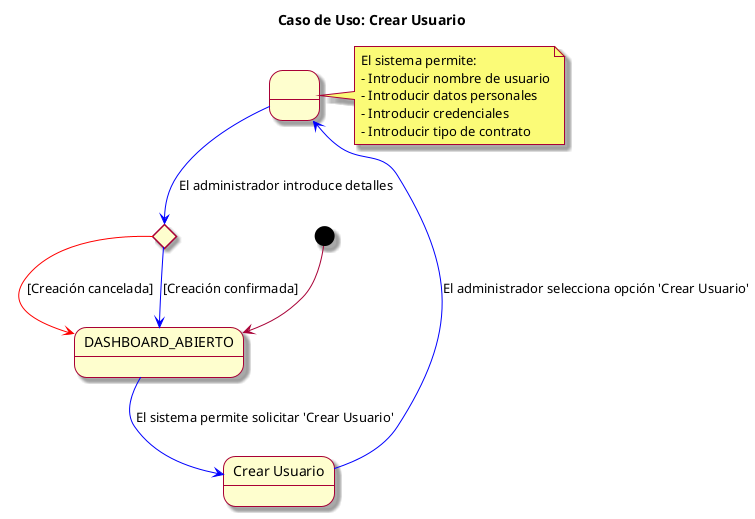 @startuml
skin rose
title Caso de Uso: Crear Usuario

state DASHBOARD_ABIERTO as "DASHBOARD_ABIERTO"
state CrearUsuario as "Crear Usuario"
state IngresarDetallesUsuario as " "
state ConfirmarCreacionUsuario <<choice>>

[*] --> DASHBOARD_ABIERTO
DASHBOARD_ABIERTO -[#blue]-> CrearUsuario : El sistema permite solicitar 'Crear Usuario'
CrearUsuario -[#blue]-> IngresarDetallesUsuario : El administrador selecciona opción 'Crear Usuario'
IngresarDetallesUsuario -[#blue]-> ConfirmarCreacionUsuario : El administrador introduce detalles
ConfirmarCreacionUsuario -[#blue]-> DASHBOARD_ABIERTO : [Creación confirmada]
ConfirmarCreacionUsuario -[#red]-> DASHBOARD_ABIERTO : [Creación cancelada]

note right of IngresarDetallesUsuario
  El sistema permite:
  - Introducir nombre de usuario
  - Introducir datos personales
  - Introducir credenciales
  - Introducir tipo de contrato
end note

@enduml